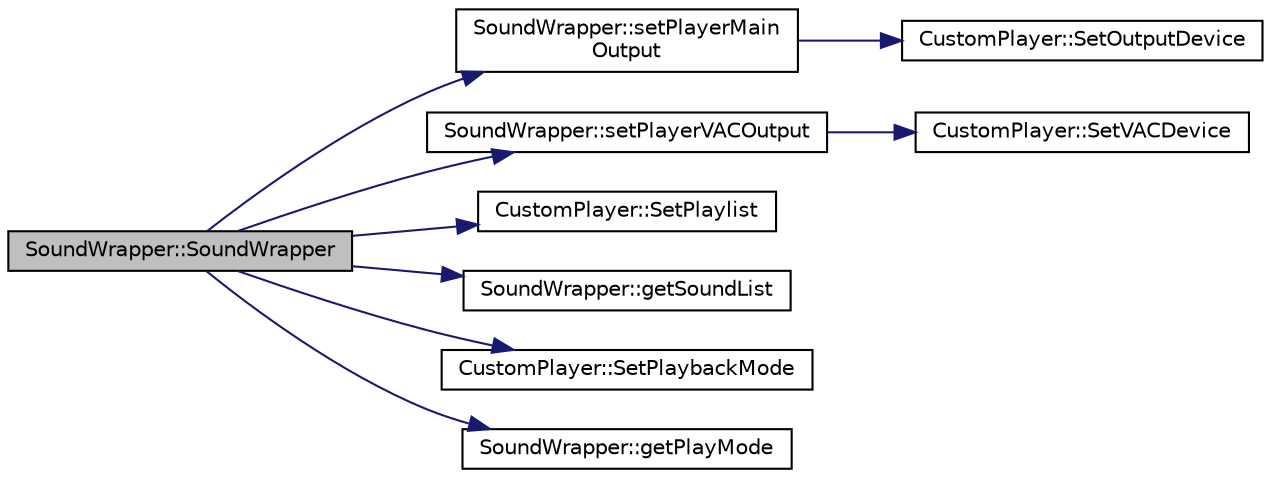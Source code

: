 digraph "SoundWrapper::SoundWrapper"
{
 // LATEX_PDF_SIZE
  edge [fontname="Helvetica",fontsize="10",labelfontname="Helvetica",labelfontsize="10"];
  node [fontname="Helvetica",fontsize="10",shape=record];
  rankdir="LR";
  Node0 [label="SoundWrapper::SoundWrapper",height=0.2,width=0.4,color="black", fillcolor="grey75", style="filled", fontcolor="black",tooltip="Main constructor of sound wrappers."];
  Node0 -> Node1 [color="midnightblue",fontsize="10",style="solid",fontname="Helvetica"];
  Node1 [label="SoundWrapper::setPlayerMain\lOutput",height=0.2,width=0.4,color="black", fillcolor="white", style="filled",URL="$class_sound_wrapper.html#a65f6270a42883c49952ddead9ab731a1",tooltip="Set the index of the main output device."];
  Node1 -> Node2 [color="midnightblue",fontsize="10",style="solid",fontname="Helvetica"];
  Node2 [label="CustomPlayer::SetOutputDevice",height=0.2,width=0.4,color="black", fillcolor="white", style="filled",URL="$class_custom_player.html#a46d9ee558903757d2bd34a4d08bc5ca3",tooltip="SetOutputDevice Sets the main output device of the player."];
  Node0 -> Node3 [color="midnightblue",fontsize="10",style="solid",fontname="Helvetica"];
  Node3 [label="SoundWrapper::setPlayerVACOutput",height=0.2,width=0.4,color="black", fillcolor="white", style="filled",URL="$class_sound_wrapper.html#adb6ad18d911fb6df69765466854b2d8b",tooltip="Set the index of the VAC output device."];
  Node3 -> Node4 [color="midnightblue",fontsize="10",style="solid",fontname="Helvetica"];
  Node4 [label="CustomPlayer::SetVACDevice",height=0.2,width=0.4,color="black", fillcolor="white", style="filled",URL="$class_custom_player.html#af121c5c21d552b3eb39a0c7ac2cf4b9f",tooltip="SetVACDevice Sets the VAC output device of the player."];
  Node0 -> Node5 [color="midnightblue",fontsize="10",style="solid",fontname="Helvetica"];
  Node5 [label="CustomPlayer::SetPlaylist",height=0.2,width=0.4,color="black", fillcolor="white", style="filled",URL="$class_custom_player.html#a1197c4d80afb2e9a89cf808cff11f5ef",tooltip="SetPlaylist Set the playlist of the CustomPlayer."];
  Node0 -> Node6 [color="midnightblue",fontsize="10",style="solid",fontname="Helvetica"];
  Node6 [label="SoundWrapper::getSoundList",height=0.2,width=0.4,color="black", fillcolor="white", style="filled",URL="$class_sound_wrapper.html#ad6611190dfaf0f92f1edc87dea82f40f",tooltip=" "];
  Node0 -> Node7 [color="midnightblue",fontsize="10",style="solid",fontname="Helvetica"];
  Node7 [label="CustomPlayer::SetPlaybackMode",height=0.2,width=0.4,color="black", fillcolor="white", style="filled",URL="$class_custom_player.html#ac195f473029b4629683893721c2542bf",tooltip="SetPlaybackMode Sets the playback mode of the CustomPlayer."];
  Node0 -> Node8 [color="midnightblue",fontsize="10",style="solid",fontname="Helvetica"];
  Node8 [label="SoundWrapper::getPlayMode",height=0.2,width=0.4,color="black", fillcolor="white", style="filled",URL="$class_sound_wrapper.html#a16370de16e4df5a8f4fe32c71cddf183",tooltip=" "];
}
